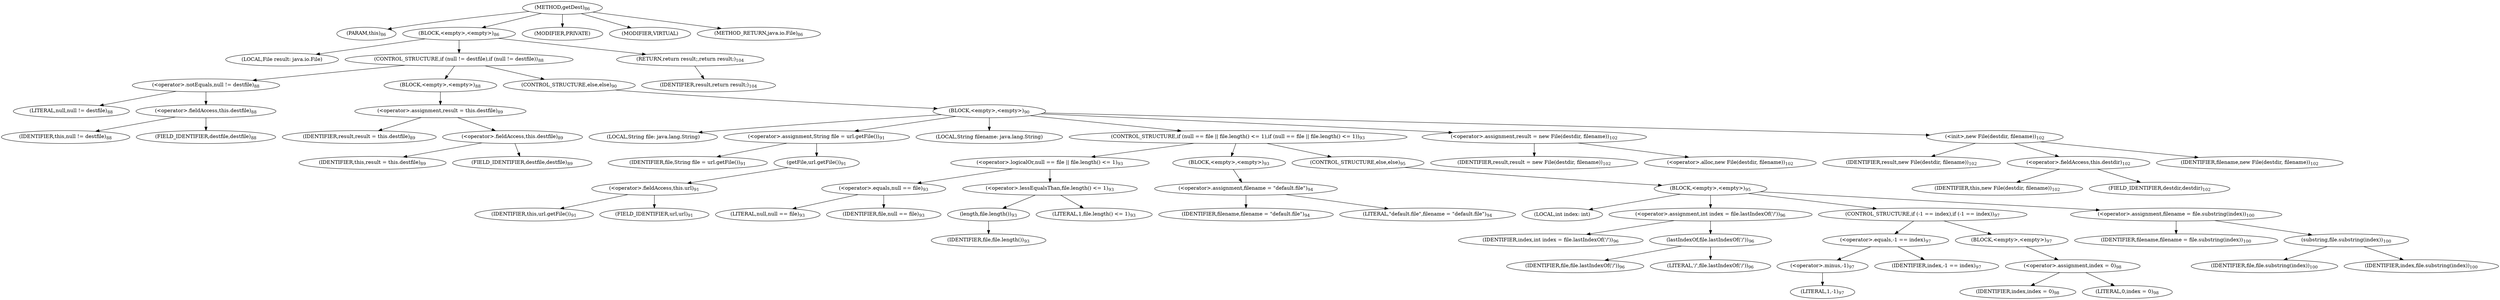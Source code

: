 digraph "getDest" {  
"104" [label = <(METHOD,getDest)<SUB>86</SUB>> ]
"105" [label = <(PARAM,this)<SUB>86</SUB>> ]
"106" [label = <(BLOCK,&lt;empty&gt;,&lt;empty&gt;)<SUB>86</SUB>> ]
"15" [label = <(LOCAL,File result: java.io.File)> ]
"107" [label = <(CONTROL_STRUCTURE,if (null != destfile),if (null != destfile))<SUB>88</SUB>> ]
"108" [label = <(&lt;operator&gt;.notEquals,null != destfile)<SUB>88</SUB>> ]
"109" [label = <(LITERAL,null,null != destfile)<SUB>88</SUB>> ]
"110" [label = <(&lt;operator&gt;.fieldAccess,this.destfile)<SUB>88</SUB>> ]
"111" [label = <(IDENTIFIER,this,null != destfile)<SUB>88</SUB>> ]
"112" [label = <(FIELD_IDENTIFIER,destfile,destfile)<SUB>88</SUB>> ]
"113" [label = <(BLOCK,&lt;empty&gt;,&lt;empty&gt;)<SUB>88</SUB>> ]
"114" [label = <(&lt;operator&gt;.assignment,result = this.destfile)<SUB>89</SUB>> ]
"115" [label = <(IDENTIFIER,result,result = this.destfile)<SUB>89</SUB>> ]
"116" [label = <(&lt;operator&gt;.fieldAccess,this.destfile)<SUB>89</SUB>> ]
"117" [label = <(IDENTIFIER,this,result = this.destfile)<SUB>89</SUB>> ]
"118" [label = <(FIELD_IDENTIFIER,destfile,destfile)<SUB>89</SUB>> ]
"119" [label = <(CONTROL_STRUCTURE,else,else)<SUB>90</SUB>> ]
"120" [label = <(BLOCK,&lt;empty&gt;,&lt;empty&gt;)<SUB>90</SUB>> ]
"121" [label = <(LOCAL,String file: java.lang.String)> ]
"122" [label = <(&lt;operator&gt;.assignment,String file = url.getFile())<SUB>91</SUB>> ]
"123" [label = <(IDENTIFIER,file,String file = url.getFile())<SUB>91</SUB>> ]
"124" [label = <(getFile,url.getFile())<SUB>91</SUB>> ]
"125" [label = <(&lt;operator&gt;.fieldAccess,this.url)<SUB>91</SUB>> ]
"126" [label = <(IDENTIFIER,this,url.getFile())<SUB>91</SUB>> ]
"127" [label = <(FIELD_IDENTIFIER,url,url)<SUB>91</SUB>> ]
"128" [label = <(LOCAL,String filename: java.lang.String)> ]
"129" [label = <(CONTROL_STRUCTURE,if (null == file || file.length() &lt;= 1),if (null == file || file.length() &lt;= 1))<SUB>93</SUB>> ]
"130" [label = <(&lt;operator&gt;.logicalOr,null == file || file.length() &lt;= 1)<SUB>93</SUB>> ]
"131" [label = <(&lt;operator&gt;.equals,null == file)<SUB>93</SUB>> ]
"132" [label = <(LITERAL,null,null == file)<SUB>93</SUB>> ]
"133" [label = <(IDENTIFIER,file,null == file)<SUB>93</SUB>> ]
"134" [label = <(&lt;operator&gt;.lessEqualsThan,file.length() &lt;= 1)<SUB>93</SUB>> ]
"135" [label = <(length,file.length())<SUB>93</SUB>> ]
"136" [label = <(IDENTIFIER,file,file.length())<SUB>93</SUB>> ]
"137" [label = <(LITERAL,1,file.length() &lt;= 1)<SUB>93</SUB>> ]
"138" [label = <(BLOCK,&lt;empty&gt;,&lt;empty&gt;)<SUB>93</SUB>> ]
"139" [label = <(&lt;operator&gt;.assignment,filename = &quot;default.file&quot;)<SUB>94</SUB>> ]
"140" [label = <(IDENTIFIER,filename,filename = &quot;default.file&quot;)<SUB>94</SUB>> ]
"141" [label = <(LITERAL,&quot;default.file&quot;,filename = &quot;default.file&quot;)<SUB>94</SUB>> ]
"142" [label = <(CONTROL_STRUCTURE,else,else)<SUB>95</SUB>> ]
"143" [label = <(BLOCK,&lt;empty&gt;,&lt;empty&gt;)<SUB>95</SUB>> ]
"144" [label = <(LOCAL,int index: int)> ]
"145" [label = <(&lt;operator&gt;.assignment,int index = file.lastIndexOf('/'))<SUB>96</SUB>> ]
"146" [label = <(IDENTIFIER,index,int index = file.lastIndexOf('/'))<SUB>96</SUB>> ]
"147" [label = <(lastIndexOf,file.lastIndexOf('/'))<SUB>96</SUB>> ]
"148" [label = <(IDENTIFIER,file,file.lastIndexOf('/'))<SUB>96</SUB>> ]
"149" [label = <(LITERAL,'/',file.lastIndexOf('/'))<SUB>96</SUB>> ]
"150" [label = <(CONTROL_STRUCTURE,if (-1 == index),if (-1 == index))<SUB>97</SUB>> ]
"151" [label = <(&lt;operator&gt;.equals,-1 == index)<SUB>97</SUB>> ]
"152" [label = <(&lt;operator&gt;.minus,-1)<SUB>97</SUB>> ]
"153" [label = <(LITERAL,1,-1)<SUB>97</SUB>> ]
"154" [label = <(IDENTIFIER,index,-1 == index)<SUB>97</SUB>> ]
"155" [label = <(BLOCK,&lt;empty&gt;,&lt;empty&gt;)<SUB>97</SUB>> ]
"156" [label = <(&lt;operator&gt;.assignment,index = 0)<SUB>98</SUB>> ]
"157" [label = <(IDENTIFIER,index,index = 0)<SUB>98</SUB>> ]
"158" [label = <(LITERAL,0,index = 0)<SUB>98</SUB>> ]
"159" [label = <(&lt;operator&gt;.assignment,filename = file.substring(index))<SUB>100</SUB>> ]
"160" [label = <(IDENTIFIER,filename,filename = file.substring(index))<SUB>100</SUB>> ]
"161" [label = <(substring,file.substring(index))<SUB>100</SUB>> ]
"162" [label = <(IDENTIFIER,file,file.substring(index))<SUB>100</SUB>> ]
"163" [label = <(IDENTIFIER,index,file.substring(index))<SUB>100</SUB>> ]
"164" [label = <(&lt;operator&gt;.assignment,result = new File(destdir, filename))<SUB>102</SUB>> ]
"165" [label = <(IDENTIFIER,result,result = new File(destdir, filename))<SUB>102</SUB>> ]
"166" [label = <(&lt;operator&gt;.alloc,new File(destdir, filename))<SUB>102</SUB>> ]
"167" [label = <(&lt;init&gt;,new File(destdir, filename))<SUB>102</SUB>> ]
"14" [label = <(IDENTIFIER,result,new File(destdir, filename))<SUB>102</SUB>> ]
"168" [label = <(&lt;operator&gt;.fieldAccess,this.destdir)<SUB>102</SUB>> ]
"169" [label = <(IDENTIFIER,this,new File(destdir, filename))<SUB>102</SUB>> ]
"170" [label = <(FIELD_IDENTIFIER,destdir,destdir)<SUB>102</SUB>> ]
"171" [label = <(IDENTIFIER,filename,new File(destdir, filename))<SUB>102</SUB>> ]
"172" [label = <(RETURN,return result;,return result;)<SUB>104</SUB>> ]
"173" [label = <(IDENTIFIER,result,return result;)<SUB>104</SUB>> ]
"174" [label = <(MODIFIER,PRIVATE)> ]
"175" [label = <(MODIFIER,VIRTUAL)> ]
"176" [label = <(METHOD_RETURN,java.io.File)<SUB>86</SUB>> ]
  "104" -> "105" 
  "104" -> "106" 
  "104" -> "174" 
  "104" -> "175" 
  "104" -> "176" 
  "106" -> "15" 
  "106" -> "107" 
  "106" -> "172" 
  "107" -> "108" 
  "107" -> "113" 
  "107" -> "119" 
  "108" -> "109" 
  "108" -> "110" 
  "110" -> "111" 
  "110" -> "112" 
  "113" -> "114" 
  "114" -> "115" 
  "114" -> "116" 
  "116" -> "117" 
  "116" -> "118" 
  "119" -> "120" 
  "120" -> "121" 
  "120" -> "122" 
  "120" -> "128" 
  "120" -> "129" 
  "120" -> "164" 
  "120" -> "167" 
  "122" -> "123" 
  "122" -> "124" 
  "124" -> "125" 
  "125" -> "126" 
  "125" -> "127" 
  "129" -> "130" 
  "129" -> "138" 
  "129" -> "142" 
  "130" -> "131" 
  "130" -> "134" 
  "131" -> "132" 
  "131" -> "133" 
  "134" -> "135" 
  "134" -> "137" 
  "135" -> "136" 
  "138" -> "139" 
  "139" -> "140" 
  "139" -> "141" 
  "142" -> "143" 
  "143" -> "144" 
  "143" -> "145" 
  "143" -> "150" 
  "143" -> "159" 
  "145" -> "146" 
  "145" -> "147" 
  "147" -> "148" 
  "147" -> "149" 
  "150" -> "151" 
  "150" -> "155" 
  "151" -> "152" 
  "151" -> "154" 
  "152" -> "153" 
  "155" -> "156" 
  "156" -> "157" 
  "156" -> "158" 
  "159" -> "160" 
  "159" -> "161" 
  "161" -> "162" 
  "161" -> "163" 
  "164" -> "165" 
  "164" -> "166" 
  "167" -> "14" 
  "167" -> "168" 
  "167" -> "171" 
  "168" -> "169" 
  "168" -> "170" 
  "172" -> "173" 
}
